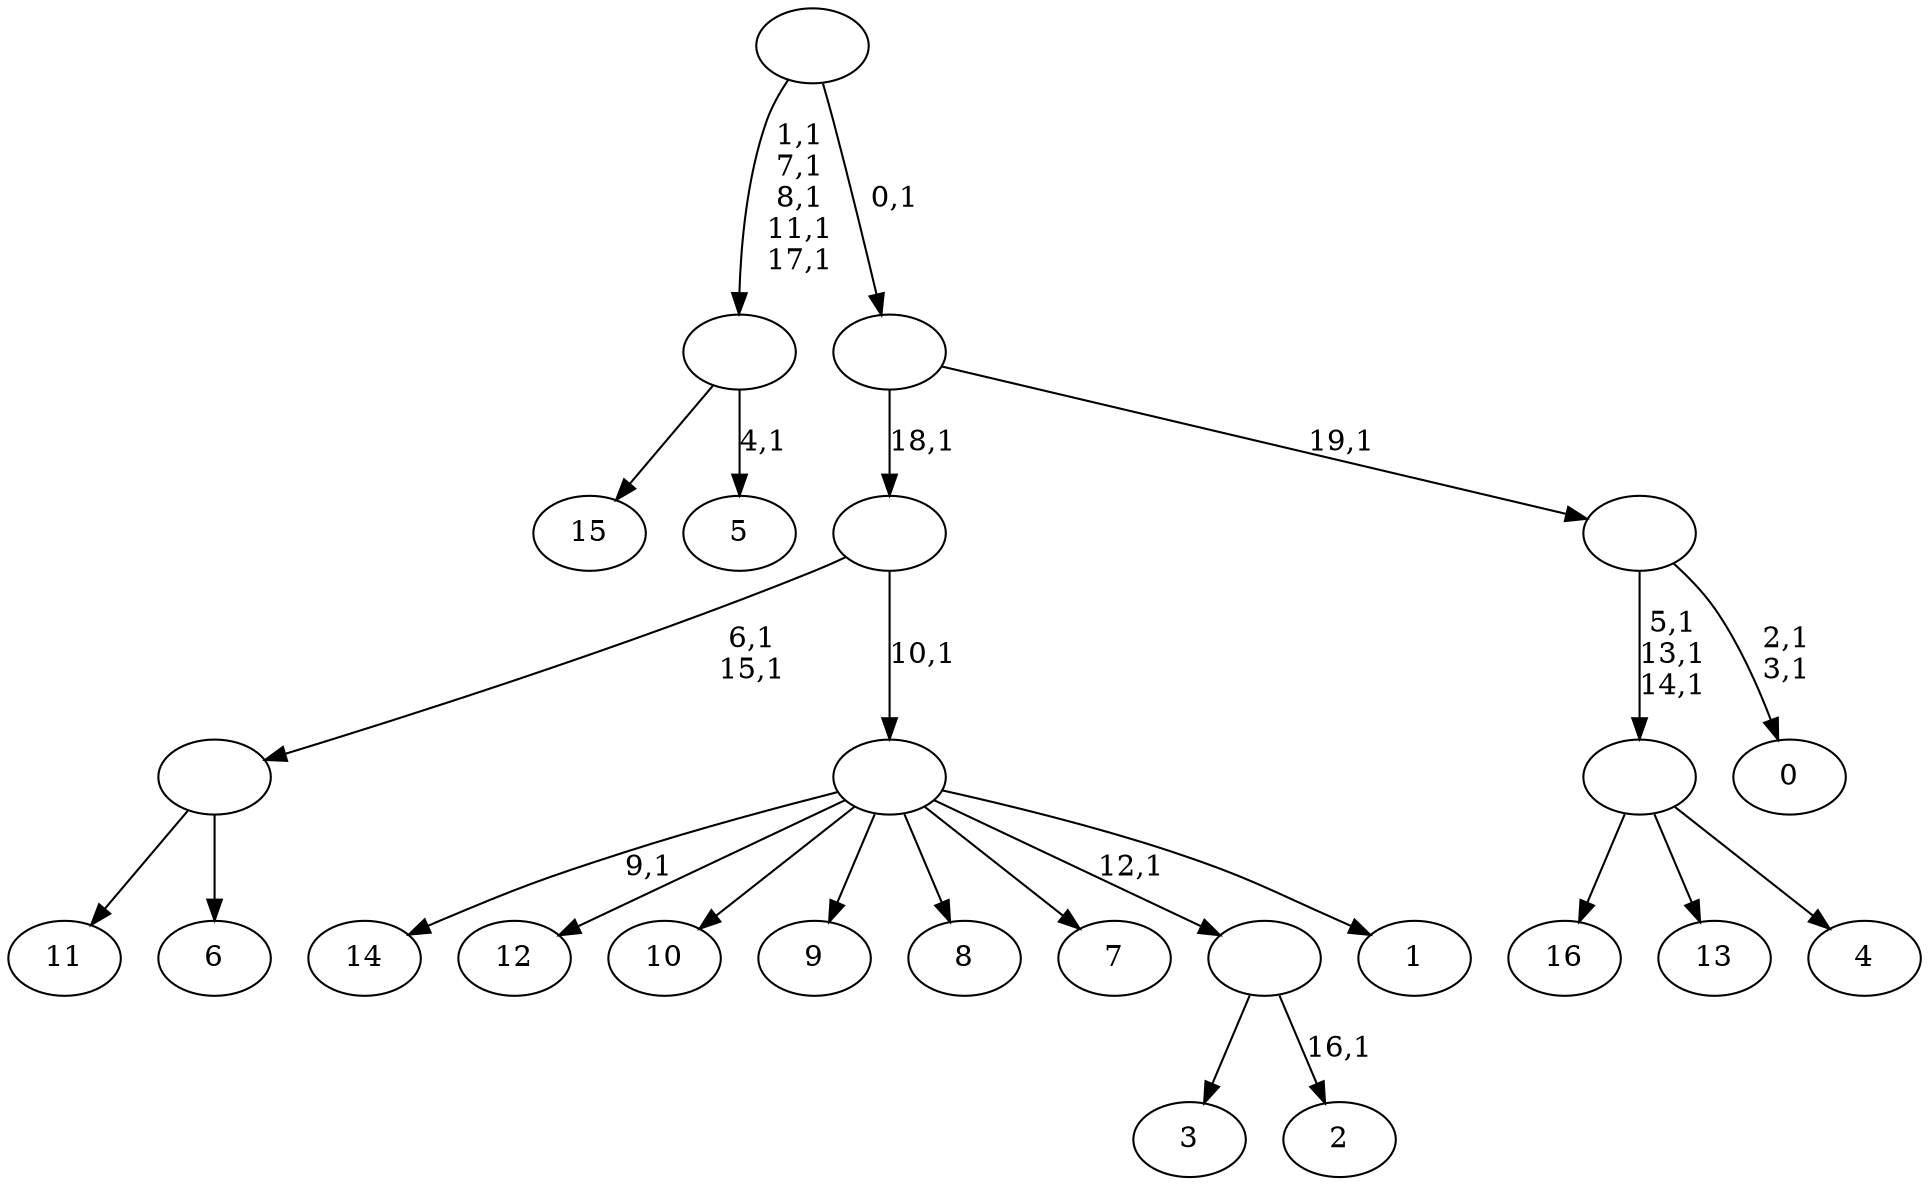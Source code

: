 digraph T {
	37 [label="16"]
	36 [label="15"]
	35 [label="14"]
	33 [label="13"]
	32 [label="12"]
	31 [label="11"]
	30 [label="10"]
	29 [label="9"]
	28 [label="8"]
	27 [label="7"]
	26 [label="6"]
	25 [label=""]
	23 [label="5"]
	21 [label=""]
	16 [label="4"]
	15 [label=""]
	12 [label="3"]
	11 [label="2"]
	9 [label=""]
	8 [label="1"]
	7 [label=""]
	6 [label=""]
	5 [label="0"]
	2 [label=""]
	1 [label=""]
	0 [label=""]
	25 -> 31 [label=""]
	25 -> 26 [label=""]
	21 -> 23 [label="4,1"]
	21 -> 36 [label=""]
	15 -> 37 [label=""]
	15 -> 33 [label=""]
	15 -> 16 [label=""]
	9 -> 11 [label="16,1"]
	9 -> 12 [label=""]
	7 -> 35 [label="9,1"]
	7 -> 32 [label=""]
	7 -> 30 [label=""]
	7 -> 29 [label=""]
	7 -> 28 [label=""]
	7 -> 27 [label=""]
	7 -> 9 [label="12,1"]
	7 -> 8 [label=""]
	6 -> 25 [label="6,1\n15,1"]
	6 -> 7 [label="10,1"]
	2 -> 5 [label="2,1\n3,1"]
	2 -> 15 [label="5,1\n13,1\n14,1"]
	1 -> 6 [label="18,1"]
	1 -> 2 [label="19,1"]
	0 -> 21 [label="1,1\n7,1\n8,1\n11,1\n17,1"]
	0 -> 1 [label="0,1"]
}
